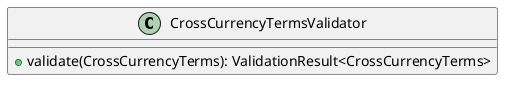 @startuml

    class CrossCurrencyTermsValidator [[CrossCurrencyTermsValidator.html]] {
        +validate(CrossCurrencyTerms): ValidationResult<CrossCurrencyTerms>
    }

@enduml
